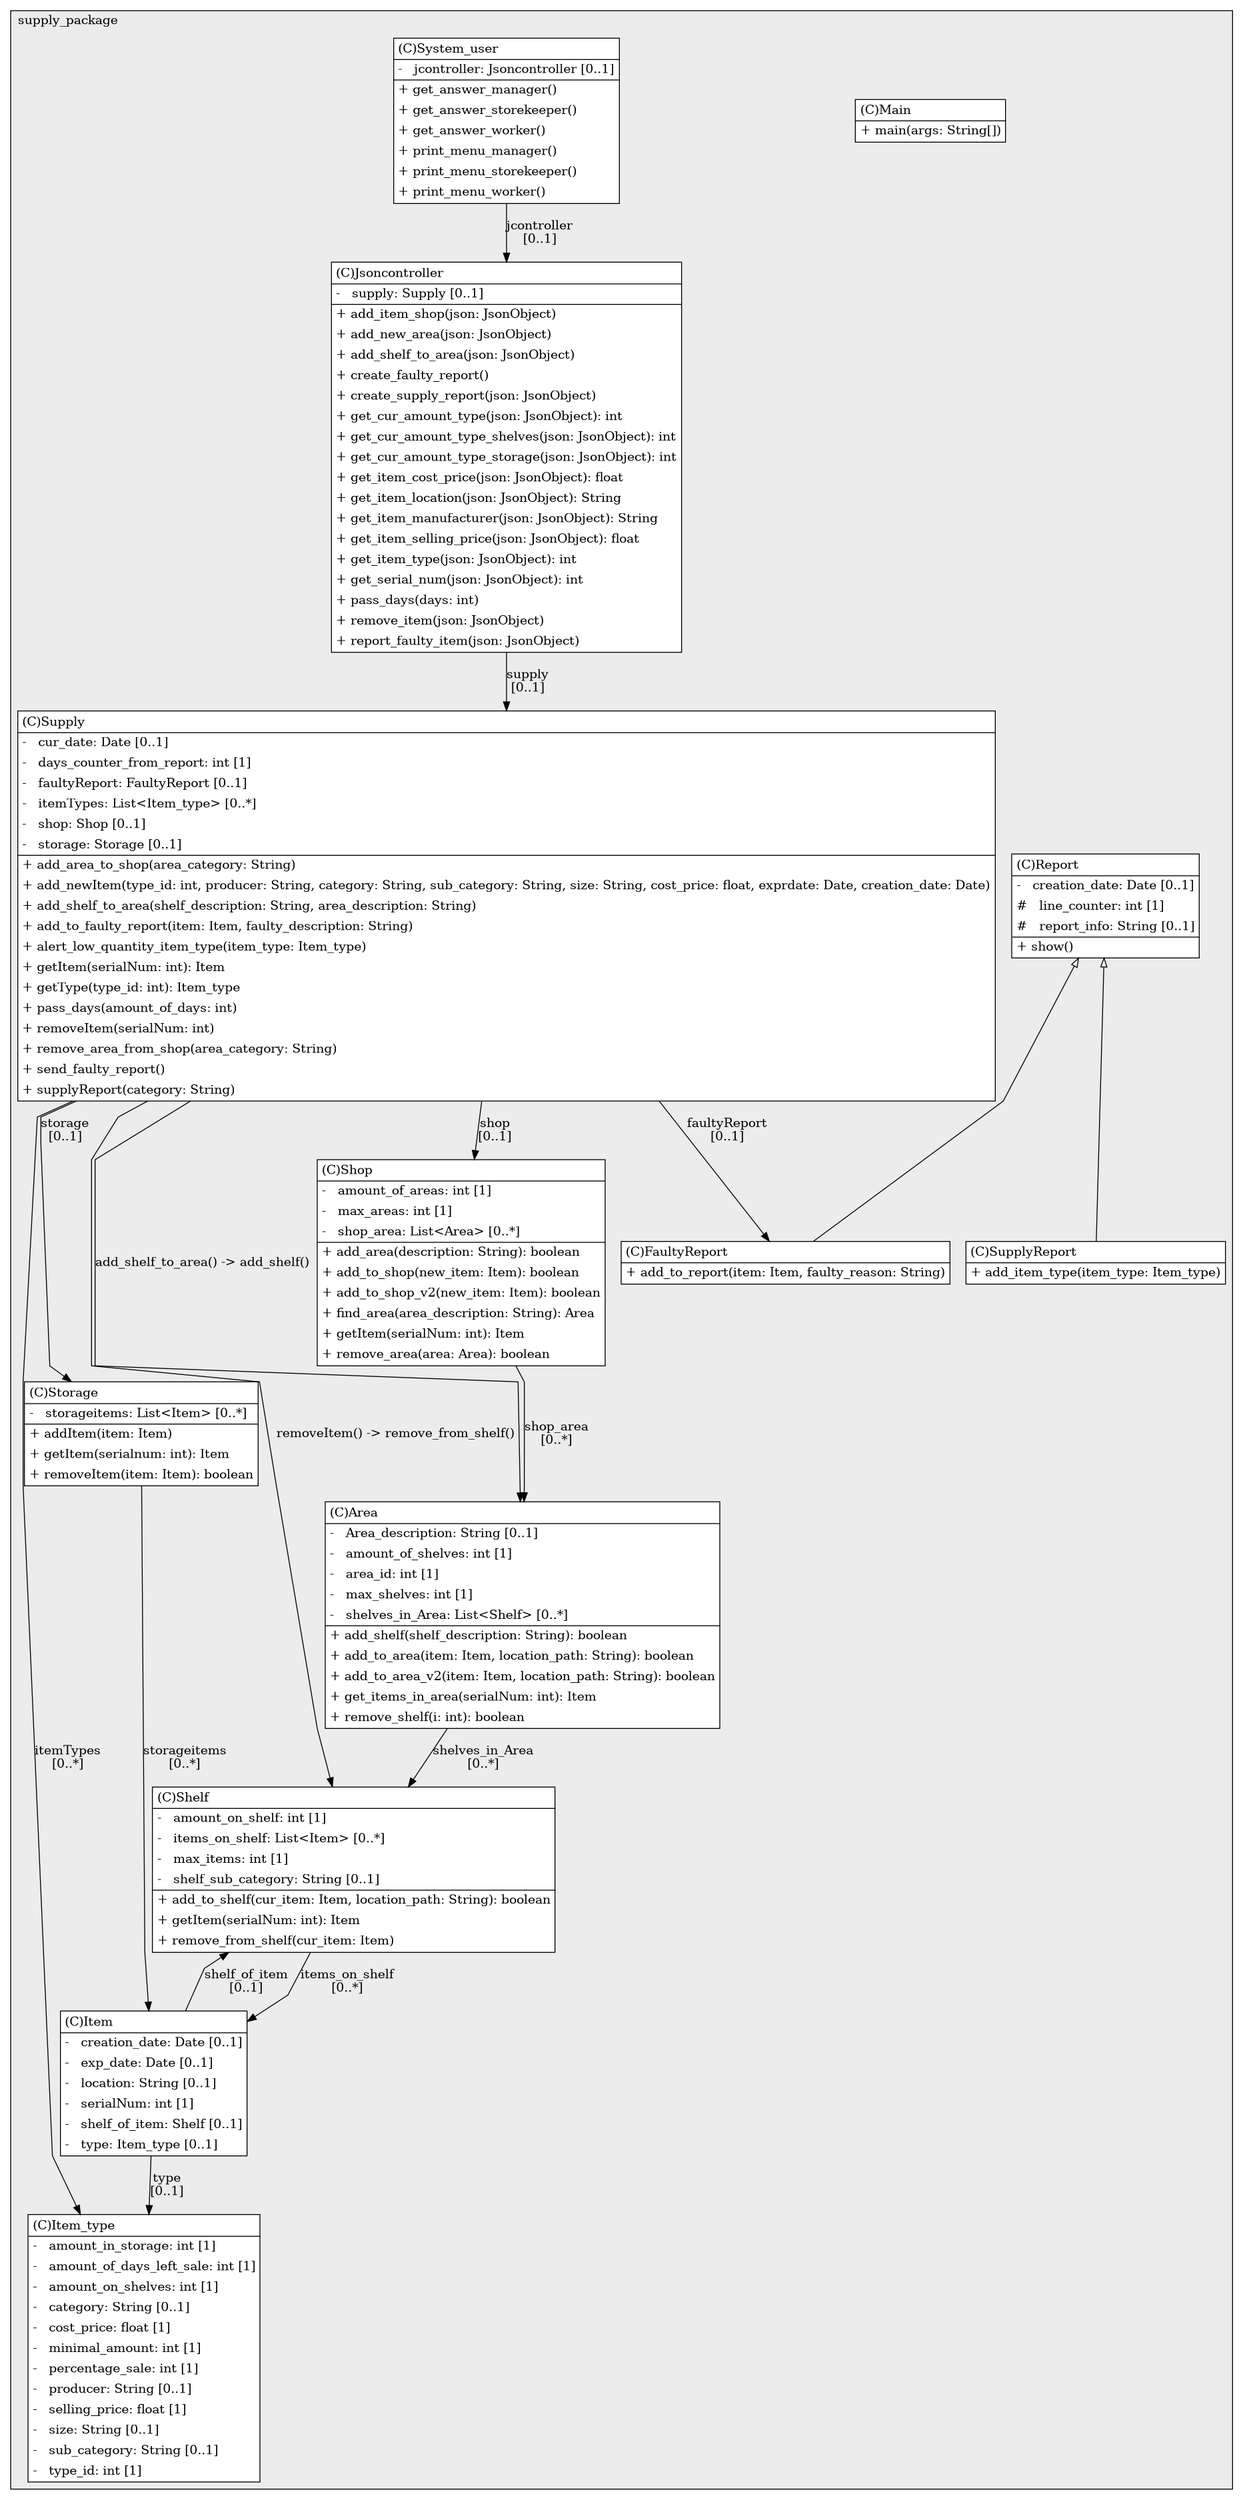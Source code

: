 @startuml

/' diagram meta data start
config=StructureConfiguration;
{
  "projectClassification": {
    "searchMode": "OpenProject", // OpenProject, AllProjects
    "includedProjects": "",
    "pathEndKeywords": "*.impl",
    "isClientPath": "",
    "isClientName": "",
    "isTestPath": "",
    "isTestName": "",
    "isMappingPath": "",
    "isMappingName": "",
    "isDataAccessPath": "",
    "isDataAccessName": "",
    "isDataStructurePath": "",
    "isDataStructureName": "",
    "isInterfaceStructuresPath": "",
    "isInterfaceStructuresName": "",
    "isEntryPointPath": "",
    "isEntryPointName": "",
    "treatFinalFieldsAsMandatory": false
  },
  "graphRestriction": {
    "classPackageExcludeFilter": "",
    "classPackageIncludeFilter": "",
    "classNameExcludeFilter": "",
    "classNameIncludeFilter": "",
    "methodNameExcludeFilter": "",
    "methodNameIncludeFilter": "",
    "removeByInheritance": "", // inheritance/annotation based filtering is done in a second step
    "removeByAnnotation": "",
    "removeByClassPackage": "", // cleanup the graph after inheritance/annotation based filtering is done
    "removeByClassName": "",
    "cutMappings": false,
    "cutEnum": true,
    "cutTests": true,
    "cutClient": true,
    "cutDataAccess": false,
    "cutInterfaceStructures": false,
    "cutDataStructures": false,
    "cutGetterAndSetter": true,
    "cutConstructors": true
  },
  "graphTraversal": {
    "forwardDepth": 6,
    "backwardDepth": 6,
    "classPackageExcludeFilter": "",
    "classPackageIncludeFilter": "",
    "classNameExcludeFilter": "",
    "classNameIncludeFilter": "",
    "methodNameExcludeFilter": "",
    "methodNameIncludeFilter": "",
    "hideMappings": false,
    "hideDataStructures": false,
    "hidePrivateMethods": true,
    "hideInterfaceCalls": true, // indirection: implementation -> interface (is hidden) -> implementation
    "onlyShowApplicationEntryPoints": false, // root node is included
    "useMethodCallsForStructureDiagram": "ForwardOnly" // ForwardOnly, BothDirections, No
  },
  "details": {
    "aggregation": "GroupByClass", // ByClass, GroupByClass, None
    "showClassGenericTypes": true,
    "showMethods": true,
    "showMethodParameterNames": true,
    "showMethodParameterTypes": true,
    "showMethodReturnType": true,
    "showPackageLevels": 2,
    "showDetailedClassStructure": true
  },
  "rootClass": "supply_package.Main",
  "extensionCallbackMethod": "" // qualified.class.name#methodName - signature: public static String method(String)
}
diagram meta data end '/



digraph g {
    rankdir="TB"
    splines=polyline
    

'nodes 
subgraph cluster_2048074998 { 
   	label=supply_package
	labeljust=l
	fillcolor="#ececec"
	style=filled
   
   Area2048074998[
	label=<<TABLE BORDER="1" CELLBORDER="0" CELLPADDING="4" CELLSPACING="0">
<TR><TD ALIGN="LEFT" >(C)Area</TD></TR>
<HR/>
<TR><TD ALIGN="LEFT" >-   Area_description: String [0..1]</TD></TR>
<TR><TD ALIGN="LEFT" >-   amount_of_shelves: int [1]</TD></TR>
<TR><TD ALIGN="LEFT" >-   area_id: int [1]</TD></TR>
<TR><TD ALIGN="LEFT" >-   max_shelves: int [1]</TD></TR>
<TR><TD ALIGN="LEFT" >-   shelves_in_Area: List&lt;Shelf&gt; [0..*]</TD></TR>
<HR/>
<TR><TD ALIGN="LEFT" >+ add_shelf(shelf_description: String): boolean</TD></TR>
<TR><TD ALIGN="LEFT" >+ add_to_area(item: Item, location_path: String): boolean</TD></TR>
<TR><TD ALIGN="LEFT" >+ add_to_area_v2(item: Item, location_path: String): boolean</TD></TR>
<TR><TD ALIGN="LEFT" >+ get_items_in_area(serialNum: int): Item</TD></TR>
<TR><TD ALIGN="LEFT" >+ remove_shelf(i: int): boolean</TD></TR>
</TABLE>>
	style=filled
	margin=0
	shape=plaintext
	fillcolor="#FFFFFF"
];

FaultyReport2048074998[
	label=<<TABLE BORDER="1" CELLBORDER="0" CELLPADDING="4" CELLSPACING="0">
<TR><TD ALIGN="LEFT" >(C)FaultyReport</TD></TR>
<HR/>
<TR><TD ALIGN="LEFT" >+ add_to_report(item: Item, faulty_reason: String)</TD></TR>
</TABLE>>
	style=filled
	margin=0
	shape=plaintext
	fillcolor="#FFFFFF"
];

Item2048074998[
	label=<<TABLE BORDER="1" CELLBORDER="0" CELLPADDING="4" CELLSPACING="0">
<TR><TD ALIGN="LEFT" >(C)Item</TD></TR>
<HR/>
<TR><TD ALIGN="LEFT" >-   creation_date: Date [0..1]</TD></TR>
<TR><TD ALIGN="LEFT" >-   exp_date: Date [0..1]</TD></TR>
<TR><TD ALIGN="LEFT" >-   location: String [0..1]</TD></TR>
<TR><TD ALIGN="LEFT" >-   serialNum: int [1]</TD></TR>
<TR><TD ALIGN="LEFT" >-   shelf_of_item: Shelf [0..1]</TD></TR>
<TR><TD ALIGN="LEFT" >-   type: Item_type [0..1]</TD></TR>
</TABLE>>
	style=filled
	margin=0
	shape=plaintext
	fillcolor="#FFFFFF"
];

Item_type2048074998[
	label=<<TABLE BORDER="1" CELLBORDER="0" CELLPADDING="4" CELLSPACING="0">
<TR><TD ALIGN="LEFT" >(C)Item_type</TD></TR>
<HR/>
<TR><TD ALIGN="LEFT" >-   amount_in_storage: int [1]</TD></TR>
<TR><TD ALIGN="LEFT" >-   amount_of_days_left_sale: int [1]</TD></TR>
<TR><TD ALIGN="LEFT" >-   amount_on_shelves: int [1]</TD></TR>
<TR><TD ALIGN="LEFT" >-   category: String [0..1]</TD></TR>
<TR><TD ALIGN="LEFT" >-   cost_price: float [1]</TD></TR>
<TR><TD ALIGN="LEFT" >-   minimal_amount: int [1]</TD></TR>
<TR><TD ALIGN="LEFT" >-   percentage_sale: int [1]</TD></TR>
<TR><TD ALIGN="LEFT" >-   producer: String [0..1]</TD></TR>
<TR><TD ALIGN="LEFT" >-   selling_price: float [1]</TD></TR>
<TR><TD ALIGN="LEFT" >-   size: String [0..1]</TD></TR>
<TR><TD ALIGN="LEFT" >-   sub_category: String [0..1]</TD></TR>
<TR><TD ALIGN="LEFT" >-   type_id: int [1]</TD></TR>
</TABLE>>
	style=filled
	margin=0
	shape=plaintext
	fillcolor="#FFFFFF"
];

Jsoncontroller2048074998[
	label=<<TABLE BORDER="1" CELLBORDER="0" CELLPADDING="4" CELLSPACING="0">
<TR><TD ALIGN="LEFT" >(C)Jsoncontroller</TD></TR>
<HR/>
<TR><TD ALIGN="LEFT" >-   supply: Supply [0..1]</TD></TR>
<HR/>
<TR><TD ALIGN="LEFT" >+ add_item_shop(json: JsonObject)</TD></TR>
<TR><TD ALIGN="LEFT" >+ add_new_area(json: JsonObject)</TD></TR>
<TR><TD ALIGN="LEFT" >+ add_shelf_to_area(json: JsonObject)</TD></TR>
<TR><TD ALIGN="LEFT" >+ create_faulty_report()</TD></TR>
<TR><TD ALIGN="LEFT" >+ create_supply_report(json: JsonObject)</TD></TR>
<TR><TD ALIGN="LEFT" >+ get_cur_amount_type(json: JsonObject): int</TD></TR>
<TR><TD ALIGN="LEFT" >+ get_cur_amount_type_shelves(json: JsonObject): int</TD></TR>
<TR><TD ALIGN="LEFT" >+ get_cur_amount_type_storage(json: JsonObject): int</TD></TR>
<TR><TD ALIGN="LEFT" >+ get_item_cost_price(json: JsonObject): float</TD></TR>
<TR><TD ALIGN="LEFT" >+ get_item_location(json: JsonObject): String</TD></TR>
<TR><TD ALIGN="LEFT" >+ get_item_manufacturer(json: JsonObject): String</TD></TR>
<TR><TD ALIGN="LEFT" >+ get_item_selling_price(json: JsonObject): float</TD></TR>
<TR><TD ALIGN="LEFT" >+ get_item_type(json: JsonObject): int</TD></TR>
<TR><TD ALIGN="LEFT" >+ get_serial_num(json: JsonObject): int</TD></TR>
<TR><TD ALIGN="LEFT" >+ pass_days(days: int)</TD></TR>
<TR><TD ALIGN="LEFT" >+ remove_item(json: JsonObject)</TD></TR>
<TR><TD ALIGN="LEFT" >+ report_faulty_item(json: JsonObject)</TD></TR>
</TABLE>>
	style=filled
	margin=0
	shape=plaintext
	fillcolor="#FFFFFF"
];

Main2048074998[
	label=<<TABLE BORDER="1" CELLBORDER="0" CELLPADDING="4" CELLSPACING="0">
<TR><TD ALIGN="LEFT" >(C)Main</TD></TR>
<HR/>
<TR><TD ALIGN="LEFT" >+ main(args: String[])</TD></TR>
</TABLE>>
	style=filled
	margin=0
	shape=plaintext
	fillcolor="#FFFFFF"
];

Report2048074998[
	label=<<TABLE BORDER="1" CELLBORDER="0" CELLPADDING="4" CELLSPACING="0">
<TR><TD ALIGN="LEFT" >(C)Report</TD></TR>
<HR/>
<TR><TD ALIGN="LEFT" >-   creation_date: Date [0..1]</TD></TR>
<TR><TD ALIGN="LEFT" >#   line_counter: int [1]</TD></TR>
<TR><TD ALIGN="LEFT" >#   report_info: String [0..1]</TD></TR>
<HR/>
<TR><TD ALIGN="LEFT" >+ show()</TD></TR>
</TABLE>>
	style=filled
	margin=0
	shape=plaintext
	fillcolor="#FFFFFF"
];

Shelf2048074998[
	label=<<TABLE BORDER="1" CELLBORDER="0" CELLPADDING="4" CELLSPACING="0">
<TR><TD ALIGN="LEFT" >(C)Shelf</TD></TR>
<HR/>
<TR><TD ALIGN="LEFT" >-   amount_on_shelf: int [1]</TD></TR>
<TR><TD ALIGN="LEFT" >-   items_on_shelf: List&lt;Item&gt; [0..*]</TD></TR>
<TR><TD ALIGN="LEFT" >-   max_items: int [1]</TD></TR>
<TR><TD ALIGN="LEFT" >-   shelf_sub_category: String [0..1]</TD></TR>
<HR/>
<TR><TD ALIGN="LEFT" >+ add_to_shelf(cur_item: Item, location_path: String): boolean</TD></TR>
<TR><TD ALIGN="LEFT" >+ getItem(serialNum: int): Item</TD></TR>
<TR><TD ALIGN="LEFT" >+ remove_from_shelf(cur_item: Item)</TD></TR>
</TABLE>>
	style=filled
	margin=0
	shape=plaintext
	fillcolor="#FFFFFF"
];

Shop2048074998[
	label=<<TABLE BORDER="1" CELLBORDER="0" CELLPADDING="4" CELLSPACING="0">
<TR><TD ALIGN="LEFT" >(C)Shop</TD></TR>
<HR/>
<TR><TD ALIGN="LEFT" >-   amount_of_areas: int [1]</TD></TR>
<TR><TD ALIGN="LEFT" >-   max_areas: int [1]</TD></TR>
<TR><TD ALIGN="LEFT" >-   shop_area: List&lt;Area&gt; [0..*]</TD></TR>
<HR/>
<TR><TD ALIGN="LEFT" >+ add_area(description: String): boolean</TD></TR>
<TR><TD ALIGN="LEFT" >+ add_to_shop(new_item: Item): boolean</TD></TR>
<TR><TD ALIGN="LEFT" >+ add_to_shop_v2(new_item: Item): boolean</TD></TR>
<TR><TD ALIGN="LEFT" >+ find_area(area_description: String): Area</TD></TR>
<TR><TD ALIGN="LEFT" >+ getItem(serialNum: int): Item</TD></TR>
<TR><TD ALIGN="LEFT" >+ remove_area(area: Area): boolean</TD></TR>
</TABLE>>
	style=filled
	margin=0
	shape=plaintext
	fillcolor="#FFFFFF"
];

Storage2048074998[
	label=<<TABLE BORDER="1" CELLBORDER="0" CELLPADDING="4" CELLSPACING="0">
<TR><TD ALIGN="LEFT" >(C)Storage</TD></TR>
<HR/>
<TR><TD ALIGN="LEFT" >-   storageitems: List&lt;Item&gt; [0..*]</TD></TR>
<HR/>
<TR><TD ALIGN="LEFT" >+ addItem(item: Item)</TD></TR>
<TR><TD ALIGN="LEFT" >+ getItem(serialnum: int): Item</TD></TR>
<TR><TD ALIGN="LEFT" >+ removeItem(item: Item): boolean</TD></TR>
</TABLE>>
	style=filled
	margin=0
	shape=plaintext
	fillcolor="#FFFFFF"
];

Supply2048074998[
	label=<<TABLE BORDER="1" CELLBORDER="0" CELLPADDING="4" CELLSPACING="0">
<TR><TD ALIGN="LEFT" >(C)Supply</TD></TR>
<HR/>
<TR><TD ALIGN="LEFT" >-   cur_date: Date [0..1]</TD></TR>
<TR><TD ALIGN="LEFT" >-   days_counter_from_report: int [1]</TD></TR>
<TR><TD ALIGN="LEFT" >-   faultyReport: FaultyReport [0..1]</TD></TR>
<TR><TD ALIGN="LEFT" >-   itemTypes: List&lt;Item_type&gt; [0..*]</TD></TR>
<TR><TD ALIGN="LEFT" >-   shop: Shop [0..1]</TD></TR>
<TR><TD ALIGN="LEFT" >-   storage: Storage [0..1]</TD></TR>
<HR/>
<TR><TD ALIGN="LEFT" >+ add_area_to_shop(area_category: String)</TD></TR>
<TR><TD ALIGN="LEFT" >+ add_newItem(type_id: int, producer: String, category: String, sub_category: String, size: String, cost_price: float, exprdate: Date, creation_date: Date)</TD></TR>
<TR><TD ALIGN="LEFT" >+ add_shelf_to_area(shelf_description: String, area_description: String)</TD></TR>
<TR><TD ALIGN="LEFT" >+ add_to_faulty_report(item: Item, faulty_description: String)</TD></TR>
<TR><TD ALIGN="LEFT" >+ alert_low_quantity_item_type(item_type: Item_type)</TD></TR>
<TR><TD ALIGN="LEFT" >+ getItem(serialNum: int): Item</TD></TR>
<TR><TD ALIGN="LEFT" >+ getType(type_id: int): Item_type</TD></TR>
<TR><TD ALIGN="LEFT" >+ pass_days(amount_of_days: int)</TD></TR>
<TR><TD ALIGN="LEFT" >+ removeItem(serialNum: int)</TD></TR>
<TR><TD ALIGN="LEFT" >+ remove_area_from_shop(area_category: String)</TD></TR>
<TR><TD ALIGN="LEFT" >+ send_faulty_report()</TD></TR>
<TR><TD ALIGN="LEFT" >+ supplyReport(category: String)</TD></TR>
</TABLE>>
	style=filled
	margin=0
	shape=plaintext
	fillcolor="#FFFFFF"
];

SupplyReport2048074998[
	label=<<TABLE BORDER="1" CELLBORDER="0" CELLPADDING="4" CELLSPACING="0">
<TR><TD ALIGN="LEFT" >(C)SupplyReport</TD></TR>
<HR/>
<TR><TD ALIGN="LEFT" >+ add_item_type(item_type: Item_type)</TD></TR>
</TABLE>>
	style=filled
	margin=0
	shape=plaintext
	fillcolor="#FFFFFF"
];

System_user2048074998[
	label=<<TABLE BORDER="1" CELLBORDER="0" CELLPADDING="4" CELLSPACING="0">
<TR><TD ALIGN="LEFT" >(C)System_user</TD></TR>
<HR/>
<TR><TD ALIGN="LEFT" >-   jcontroller: Jsoncontroller [0..1]</TD></TR>
<HR/>
<TR><TD ALIGN="LEFT" >+ get_answer_manager()</TD></TR>
<TR><TD ALIGN="LEFT" >+ get_answer_storekeeper()</TD></TR>
<TR><TD ALIGN="LEFT" >+ get_answer_worker()</TD></TR>
<TR><TD ALIGN="LEFT" >+ print_menu_manager()</TD></TR>
<TR><TD ALIGN="LEFT" >+ print_menu_storekeeper()</TD></TR>
<TR><TD ALIGN="LEFT" >+ print_menu_worker()</TD></TR>
</TABLE>>
	style=filled
	margin=0
	shape=plaintext
	fillcolor="#FFFFFF"
];
} 

'edges    
Area2048074998 -> Shelf2048074998[label="shelves_in_Area
[0..*]"];
Item2048074998 -> Item_type2048074998[label="type
[0..1]"];
Item2048074998 -> Shelf2048074998[label="shelf_of_item
[0..1]"];
Jsoncontroller2048074998 -> Supply2048074998[label="supply
[0..1]"];
Report2048074998 -> FaultyReport2048074998[arrowhead=none, arrowtail=empty, dir=both];
Report2048074998 -> SupplyReport2048074998[arrowhead=none, arrowtail=empty, dir=both];
Shelf2048074998 -> Item2048074998[label="items_on_shelf
[0..*]"];
Shop2048074998 -> Area2048074998[label="shop_area
[0..*]"];
Storage2048074998 -> Item2048074998[label="storageitems
[0..*]"];
Supply2048074998 -> Area2048074998[label="add_shelf_to_area() -> add_shelf()"];
Supply2048074998 -> FaultyReport2048074998[label="faultyReport
[0..1]"];
Supply2048074998 -> Item_type2048074998[label="itemTypes
[0..*]"];
Supply2048074998 -> Shelf2048074998[label="removeItem() -> remove_from_shelf()"];
Supply2048074998 -> Shop2048074998[label="shop
[0..1]"];
Supply2048074998 -> Storage2048074998[label="storage
[0..1]"];
System_user2048074998 -> Jsoncontroller2048074998[label="jcontroller
[0..1]"];
    
}
@enduml